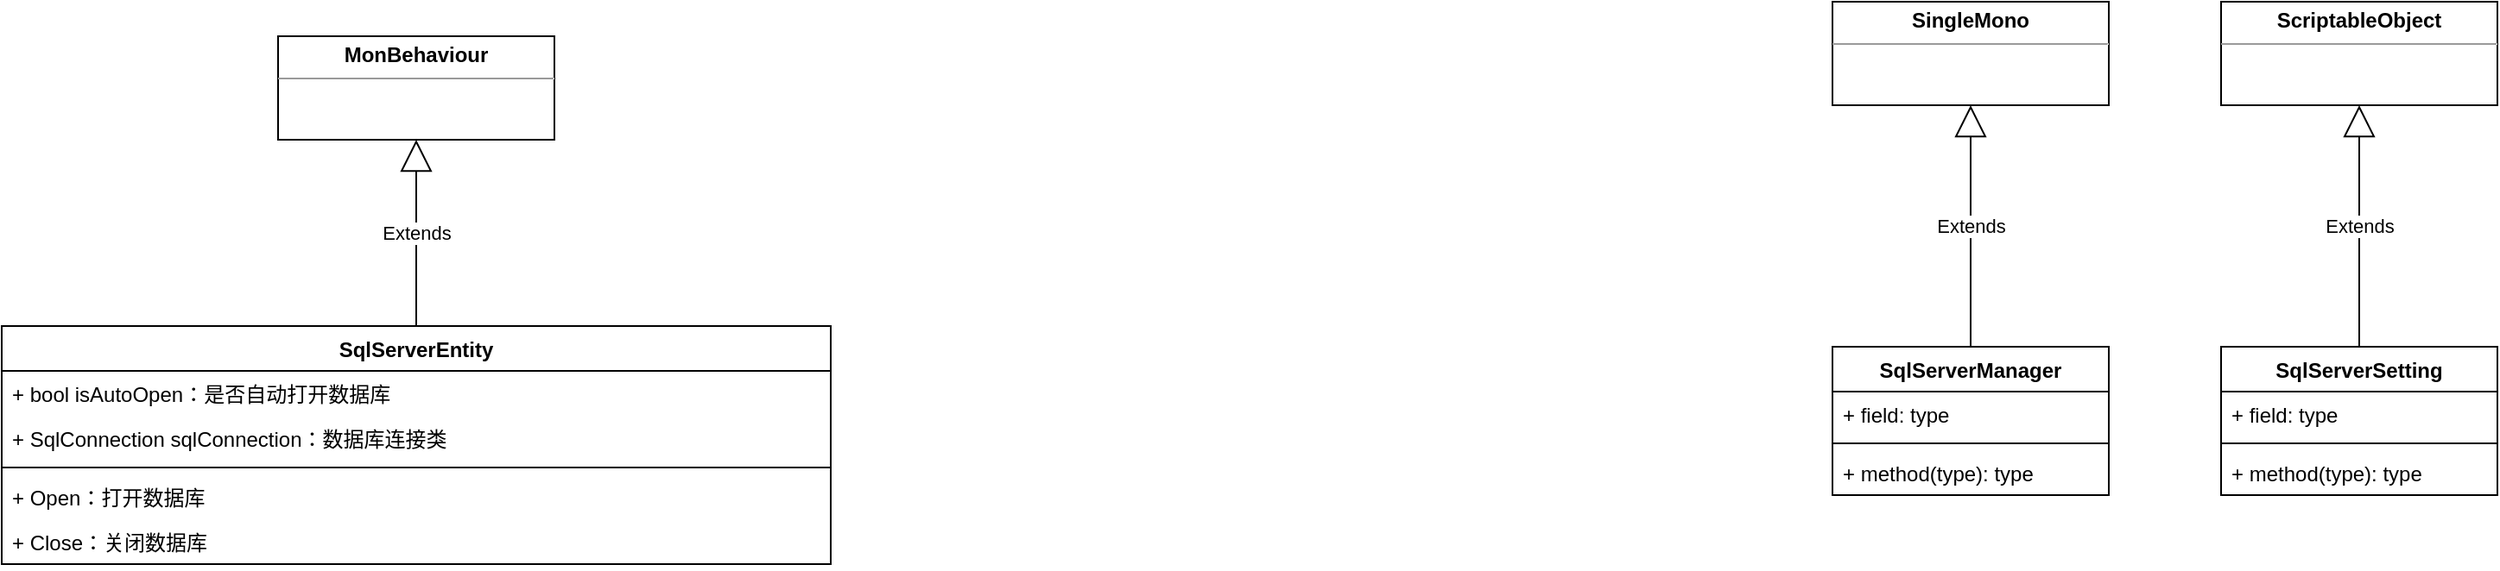 <mxfile version="20.8.21" type="github">
  <diagram id="C5RBs43oDa-KdzZeNtuy" name="Page-1">
    <mxGraphModel dx="1434" dy="805" grid="1" gridSize="10" guides="1" tooltips="1" connect="1" arrows="1" fold="1" page="1" pageScale="1" pageWidth="827" pageHeight="1169" math="0" shadow="0">
      <root>
        <mxCell id="WIyWlLk6GJQsqaUBKTNV-0" />
        <mxCell id="WIyWlLk6GJQsqaUBKTNV-1" parent="WIyWlLk6GJQsqaUBKTNV-0" />
        <mxCell id="AJSITXOHAFXK2r6_CDew-2" value="SqlServerEntity" style="swimlane;fontStyle=1;align=center;verticalAlign=top;childLayout=stackLayout;horizontal=1;startSize=26;horizontalStack=0;resizeParent=1;resizeParentMax=0;resizeLast=0;collapsible=1;marginBottom=0;" parent="WIyWlLk6GJQsqaUBKTNV-1" vertex="1">
          <mxGeometry x="40" y="238" width="480" height="138" as="geometry" />
        </mxCell>
        <mxCell id="AJSITXOHAFXK2r6_CDew-3" value="+ bool isAutoOpen：是否自动打开数据库" style="text;strokeColor=none;fillColor=none;align=left;verticalAlign=top;spacingLeft=4;spacingRight=4;overflow=hidden;rotatable=0;points=[[0,0.5],[1,0.5]];portConstraint=eastwest;" parent="AJSITXOHAFXK2r6_CDew-2" vertex="1">
          <mxGeometry y="26" width="480" height="26" as="geometry" />
        </mxCell>
        <mxCell id="nmuCgLKQidXXlXdqsojk-9" value="+ SqlConnection sqlConnection：数据库连接类" style="text;strokeColor=none;fillColor=none;align=left;verticalAlign=top;spacingLeft=4;spacingRight=4;overflow=hidden;rotatable=0;points=[[0,0.5],[1,0.5]];portConstraint=eastwest;" vertex="1" parent="AJSITXOHAFXK2r6_CDew-2">
          <mxGeometry y="52" width="480" height="26" as="geometry" />
        </mxCell>
        <mxCell id="AJSITXOHAFXK2r6_CDew-4" value="" style="line;strokeWidth=1;fillColor=none;align=left;verticalAlign=middle;spacingTop=-1;spacingLeft=3;spacingRight=3;rotatable=0;labelPosition=right;points=[];portConstraint=eastwest;strokeColor=inherit;" parent="AJSITXOHAFXK2r6_CDew-2" vertex="1">
          <mxGeometry y="78" width="480" height="8" as="geometry" />
        </mxCell>
        <mxCell id="AJSITXOHAFXK2r6_CDew-5" value="+ Open：打开数据库" style="text;strokeColor=none;fillColor=none;align=left;verticalAlign=top;spacingLeft=4;spacingRight=4;overflow=hidden;rotatable=0;points=[[0,0.5],[1,0.5]];portConstraint=eastwest;" parent="AJSITXOHAFXK2r6_CDew-2" vertex="1">
          <mxGeometry y="86" width="480" height="26" as="geometry" />
        </mxCell>
        <mxCell id="nmuCgLKQidXXlXdqsojk-8" value="+ Close：关闭数据库" style="text;strokeColor=none;fillColor=none;align=left;verticalAlign=top;spacingLeft=4;spacingRight=4;overflow=hidden;rotatable=0;points=[[0,0.5],[1,0.5]];portConstraint=eastwest;" vertex="1" parent="AJSITXOHAFXK2r6_CDew-2">
          <mxGeometry y="112" width="480" height="26" as="geometry" />
        </mxCell>
        <mxCell id="AJSITXOHAFXK2r6_CDew-7" value="SqlServerManager" style="swimlane;fontStyle=1;align=center;verticalAlign=top;childLayout=stackLayout;horizontal=1;startSize=26;horizontalStack=0;resizeParent=1;resizeParentMax=0;resizeLast=0;collapsible=1;marginBottom=0;" parent="WIyWlLk6GJQsqaUBKTNV-1" vertex="1">
          <mxGeometry x="1100" y="250" width="160" height="86" as="geometry" />
        </mxCell>
        <mxCell id="AJSITXOHAFXK2r6_CDew-8" value="+ field: type" style="text;strokeColor=none;fillColor=none;align=left;verticalAlign=top;spacingLeft=4;spacingRight=4;overflow=hidden;rotatable=0;points=[[0,0.5],[1,0.5]];portConstraint=eastwest;" parent="AJSITXOHAFXK2r6_CDew-7" vertex="1">
          <mxGeometry y="26" width="160" height="26" as="geometry" />
        </mxCell>
        <mxCell id="AJSITXOHAFXK2r6_CDew-9" value="" style="line;strokeWidth=1;fillColor=none;align=left;verticalAlign=middle;spacingTop=-1;spacingLeft=3;spacingRight=3;rotatable=0;labelPosition=right;points=[];portConstraint=eastwest;strokeColor=inherit;" parent="AJSITXOHAFXK2r6_CDew-7" vertex="1">
          <mxGeometry y="52" width="160" height="8" as="geometry" />
        </mxCell>
        <mxCell id="AJSITXOHAFXK2r6_CDew-10" value="+ method(type): type" style="text;strokeColor=none;fillColor=none;align=left;verticalAlign=top;spacingLeft=4;spacingRight=4;overflow=hidden;rotatable=0;points=[[0,0.5],[1,0.5]];portConstraint=eastwest;" parent="AJSITXOHAFXK2r6_CDew-7" vertex="1">
          <mxGeometry y="60" width="160" height="26" as="geometry" />
        </mxCell>
        <mxCell id="AJSITXOHAFXK2r6_CDew-16" value="&lt;p style=&quot;margin:0px;margin-top:4px;text-align:center;&quot;&gt;&lt;b&gt;Mon&lt;/b&gt;&lt;b style=&quot;background-color: initial;&quot;&gt;Behaviour&lt;/b&gt;&lt;/p&gt;&lt;hr size=&quot;1&quot;&gt;&lt;div style=&quot;height:2px;&quot;&gt;&lt;br&gt;&lt;/div&gt;" style="verticalAlign=top;align=left;overflow=fill;fontSize=12;fontFamily=Helvetica;html=1;" parent="WIyWlLk6GJQsqaUBKTNV-1" vertex="1">
          <mxGeometry x="200" y="70" width="160" height="60" as="geometry" />
        </mxCell>
        <mxCell id="AJSITXOHAFXK2r6_CDew-34" value="SqlServerSetting" style="swimlane;fontStyle=1;align=center;verticalAlign=top;childLayout=stackLayout;horizontal=1;startSize=26;horizontalStack=0;resizeParent=1;resizeParentMax=0;resizeLast=0;collapsible=1;marginBottom=0;" parent="WIyWlLk6GJQsqaUBKTNV-1" vertex="1">
          <mxGeometry x="1325" y="250" width="160" height="86" as="geometry" />
        </mxCell>
        <mxCell id="AJSITXOHAFXK2r6_CDew-35" value="+ field: type" style="text;strokeColor=none;fillColor=none;align=left;verticalAlign=top;spacingLeft=4;spacingRight=4;overflow=hidden;rotatable=0;points=[[0,0.5],[1,0.5]];portConstraint=eastwest;" parent="AJSITXOHAFXK2r6_CDew-34" vertex="1">
          <mxGeometry y="26" width="160" height="26" as="geometry" />
        </mxCell>
        <mxCell id="AJSITXOHAFXK2r6_CDew-36" value="" style="line;strokeWidth=1;fillColor=none;align=left;verticalAlign=middle;spacingTop=-1;spacingLeft=3;spacingRight=3;rotatable=0;labelPosition=right;points=[];portConstraint=eastwest;strokeColor=inherit;" parent="AJSITXOHAFXK2r6_CDew-34" vertex="1">
          <mxGeometry y="52" width="160" height="8" as="geometry" />
        </mxCell>
        <mxCell id="AJSITXOHAFXK2r6_CDew-37" value="+ method(type): type" style="text;strokeColor=none;fillColor=none;align=left;verticalAlign=top;spacingLeft=4;spacingRight=4;overflow=hidden;rotatable=0;points=[[0,0.5],[1,0.5]];portConstraint=eastwest;" parent="AJSITXOHAFXK2r6_CDew-34" vertex="1">
          <mxGeometry y="60" width="160" height="26" as="geometry" />
        </mxCell>
        <mxCell id="nmuCgLKQidXXlXdqsojk-2" value="Extends" style="endArrow=block;endSize=16;endFill=0;html=1;rounded=0;exitX=0.5;exitY=0;exitDx=0;exitDy=0;entryX=0.5;entryY=1;entryDx=0;entryDy=0;" edge="1" parent="WIyWlLk6GJQsqaUBKTNV-1" source="AJSITXOHAFXK2r6_CDew-2" target="AJSITXOHAFXK2r6_CDew-16">
          <mxGeometry width="160" relative="1" as="geometry">
            <mxPoint x="421" y="230" as="sourcePoint" />
            <mxPoint x="581" y="230" as="targetPoint" />
          </mxGeometry>
        </mxCell>
        <mxCell id="nmuCgLKQidXXlXdqsojk-3" value="Extends" style="endArrow=block;endSize=16;endFill=0;html=1;rounded=0;exitX=0.5;exitY=0;exitDx=0;exitDy=0;entryX=0.5;entryY=1;entryDx=0;entryDy=0;" edge="1" parent="WIyWlLk6GJQsqaUBKTNV-1" source="AJSITXOHAFXK2r6_CDew-7" target="nmuCgLKQidXXlXdqsojk-4">
          <mxGeometry width="160" relative="1" as="geometry">
            <mxPoint x="1096" y="210" as="sourcePoint" />
            <mxPoint x="1180" y="110" as="targetPoint" />
          </mxGeometry>
        </mxCell>
        <mxCell id="nmuCgLKQidXXlXdqsojk-4" value="&lt;p style=&quot;margin:0px;margin-top:4px;text-align:center;&quot;&gt;&lt;b&gt;SingleMono&lt;/b&gt;&lt;/p&gt;&lt;hr size=&quot;1&quot;&gt;&lt;div style=&quot;height:2px;&quot;&gt;&lt;br&gt;&lt;/div&gt;" style="verticalAlign=top;align=left;overflow=fill;fontSize=12;fontFamily=Helvetica;html=1;" vertex="1" parent="WIyWlLk6GJQsqaUBKTNV-1">
          <mxGeometry x="1100" y="50" width="160" height="60" as="geometry" />
        </mxCell>
        <mxCell id="nmuCgLKQidXXlXdqsojk-5" value="&lt;p style=&quot;margin:0px;margin-top:4px;text-align:center;&quot;&gt;&lt;b&gt;ScriptableObject&lt;/b&gt;&lt;/p&gt;&lt;hr size=&quot;1&quot;&gt;&lt;div style=&quot;height:2px;&quot;&gt;&lt;br&gt;&lt;/div&gt;" style="verticalAlign=top;align=left;overflow=fill;fontSize=12;fontFamily=Helvetica;html=1;" vertex="1" parent="WIyWlLk6GJQsqaUBKTNV-1">
          <mxGeometry x="1325" y="50" width="160" height="60" as="geometry" />
        </mxCell>
        <mxCell id="nmuCgLKQidXXlXdqsojk-6" value="Extends" style="endArrow=block;endSize=16;endFill=0;html=1;rounded=0;exitX=0.5;exitY=0;exitDx=0;exitDy=0;entryX=0.5;entryY=1;entryDx=0;entryDy=0;" edge="1" parent="WIyWlLk6GJQsqaUBKTNV-1" source="AJSITXOHAFXK2r6_CDew-34" target="nmuCgLKQidXXlXdqsojk-5">
          <mxGeometry width="160" relative="1" as="geometry">
            <mxPoint x="1096" y="210" as="sourcePoint" />
            <mxPoint x="1256" y="210" as="targetPoint" />
          </mxGeometry>
        </mxCell>
      </root>
    </mxGraphModel>
  </diagram>
</mxfile>
